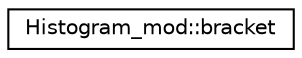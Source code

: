 digraph "Graphical Class Hierarchy"
{
 // LATEX_PDF_SIZE
  edge [fontname="Helvetica",fontsize="10",labelfontname="Helvetica",labelfontsize="10"];
  node [fontname="Helvetica",fontsize="10",shape=record];
  rankdir="LR";
  Node0 [label="Histogram_mod::bracket",height=0.2,width=0.4,color="black", fillcolor="white", style="filled",URL="$interfaceHistogram__mod_1_1bracket.html",tooltip=" "];
}
